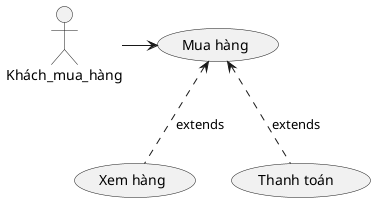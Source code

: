 @startuml
Khách_mua_hàng -> (Mua hàng)
(Xem hàng) .up.> (Mua hàng) :extends
(Thanh toán ) .up.> (Mua hàng) :extends
@enduml